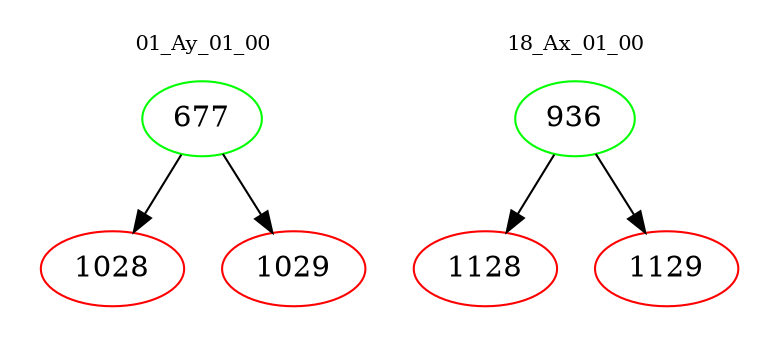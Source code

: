 digraph{
subgraph cluster_0 {
color = white
label = "01_Ay_01_00";
fontsize=10;
T0_677 [label="677", color="green"]
T0_677 -> T0_1028 [color="black"]
T0_1028 [label="1028", color="red"]
T0_677 -> T0_1029 [color="black"]
T0_1029 [label="1029", color="red"]
}
subgraph cluster_1 {
color = white
label = "18_Ax_01_00";
fontsize=10;
T1_936 [label="936", color="green"]
T1_936 -> T1_1128 [color="black"]
T1_1128 [label="1128", color="red"]
T1_936 -> T1_1129 [color="black"]
T1_1129 [label="1129", color="red"]
}
}

